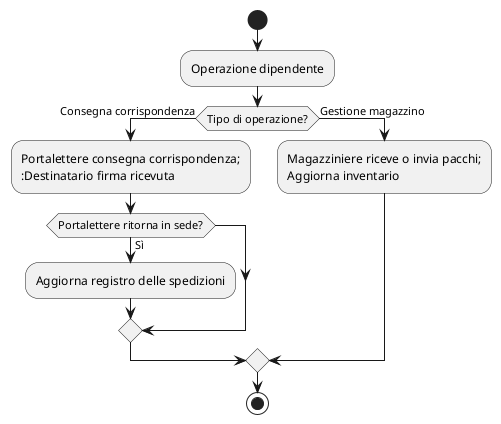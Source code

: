 @startuml

start

:Operazione dipendente;
if (Tipo di operazione?) then (Consegna corrispondenza)
  :Portalettere consegna corrispondenza;\n:Destinatario firma ricevuta;
  if (Portalettere ritorna in sede?) then (Sì)
    :Aggiorna registro delle spedizioni;
  endif
else (Gestione magazzino)
  :Magazziniere riceve o invia pacchi;\nAggiorna inventario;
endif

stop

@enduml
